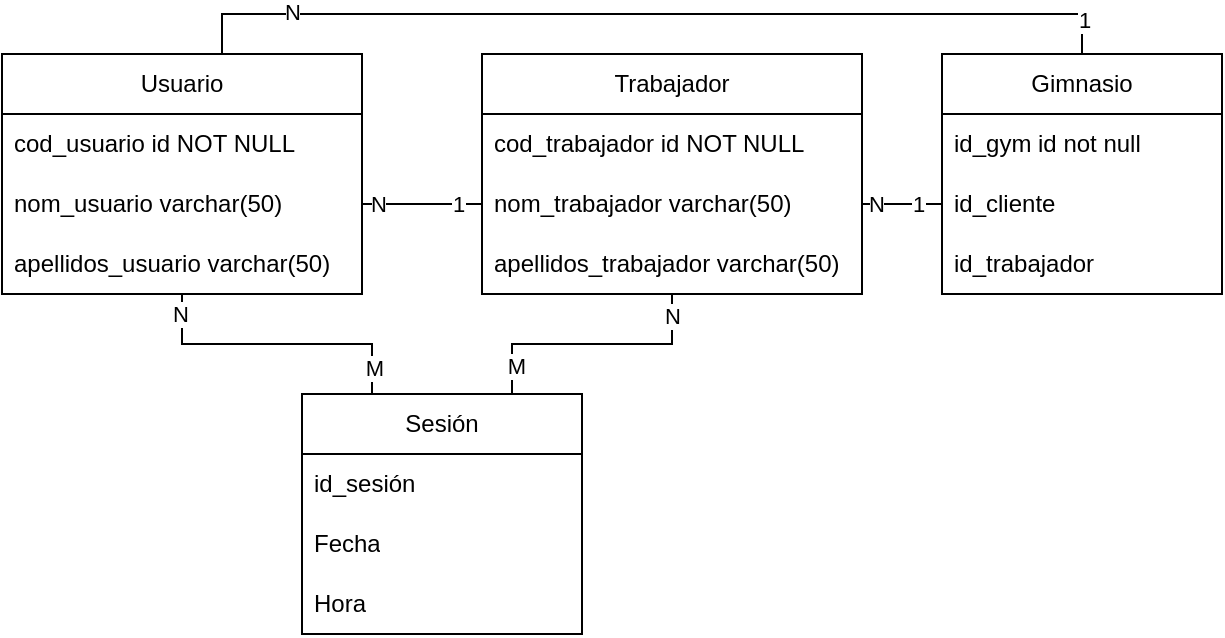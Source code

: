 <mxfile version="24.1.0" type="github">
  <diagram name="Página-1" id="F7BYFiG_lPrQ5hfkO6AL">
    <mxGraphModel dx="810" dy="451" grid="1" gridSize="10" guides="1" tooltips="1" connect="1" arrows="1" fold="1" page="1" pageScale="1" pageWidth="827" pageHeight="1169" math="0" shadow="0">
      <root>
        <mxCell id="0" />
        <mxCell id="1" parent="0" />
        <mxCell id="44VlRn7B5p0W6DuYbFLI-19" style="edgeStyle=orthogonalEdgeStyle;rounded=0;orthogonalLoop=1;jettySize=auto;html=1;entryX=0.25;entryY=0;entryDx=0;entryDy=0;endArrow=none;endFill=0;" edge="1" parent="1" source="44VlRn7B5p0W6DuYbFLI-1" target="44VlRn7B5p0W6DuYbFLI-9">
          <mxGeometry relative="1" as="geometry" />
        </mxCell>
        <mxCell id="44VlRn7B5p0W6DuYbFLI-24" value="N" style="edgeLabel;html=1;align=center;verticalAlign=middle;resizable=0;points=[];" vertex="1" connectable="0" parent="44VlRn7B5p0W6DuYbFLI-19">
          <mxGeometry x="-0.859" y="-1" relative="1" as="geometry">
            <mxPoint as="offset" />
          </mxGeometry>
        </mxCell>
        <mxCell id="44VlRn7B5p0W6DuYbFLI-25" value="M" style="edgeLabel;html=1;align=center;verticalAlign=middle;resizable=0;points=[];" vertex="1" connectable="0" parent="44VlRn7B5p0W6DuYbFLI-19">
          <mxGeometry x="0.821" y="1" relative="1" as="geometry">
            <mxPoint as="offset" />
          </mxGeometry>
        </mxCell>
        <mxCell id="44VlRn7B5p0W6DuYbFLI-22" style="edgeStyle=orthogonalEdgeStyle;rounded=0;orthogonalLoop=1;jettySize=auto;html=1;entryX=0.5;entryY=0;entryDx=0;entryDy=0;endArrow=none;endFill=0;" edge="1" parent="1" source="44VlRn7B5p0W6DuYbFLI-1" target="44VlRn7B5p0W6DuYbFLI-14">
          <mxGeometry relative="1" as="geometry">
            <Array as="points">
              <mxPoint x="160" y="210" />
              <mxPoint x="590" y="210" />
            </Array>
          </mxGeometry>
        </mxCell>
        <mxCell id="44VlRn7B5p0W6DuYbFLI-33" value="N" style="edgeLabel;html=1;align=center;verticalAlign=middle;resizable=0;points=[];" vertex="1" connectable="0" parent="44VlRn7B5p0W6DuYbFLI-22">
          <mxGeometry x="-0.765" y="1" relative="1" as="geometry">
            <mxPoint as="offset" />
          </mxGeometry>
        </mxCell>
        <mxCell id="44VlRn7B5p0W6DuYbFLI-34" value="1" style="edgeLabel;html=1;align=center;verticalAlign=middle;resizable=0;points=[];" vertex="1" connectable="0" parent="44VlRn7B5p0W6DuYbFLI-22">
          <mxGeometry x="0.928" y="1" relative="1" as="geometry">
            <mxPoint as="offset" />
          </mxGeometry>
        </mxCell>
        <mxCell id="44VlRn7B5p0W6DuYbFLI-1" value="Usuario" style="swimlane;fontStyle=0;childLayout=stackLayout;horizontal=1;startSize=30;horizontalStack=0;resizeParent=1;resizeParentMax=0;resizeLast=0;collapsible=1;marginBottom=0;whiteSpace=wrap;html=1;" vertex="1" parent="1">
          <mxGeometry x="50" y="230" width="180" height="120" as="geometry" />
        </mxCell>
        <mxCell id="44VlRn7B5p0W6DuYbFLI-2" value="cod_usuario id NOT NULL" style="text;strokeColor=none;fillColor=none;align=left;verticalAlign=middle;spacingLeft=4;spacingRight=4;overflow=hidden;points=[[0,0.5],[1,0.5]];portConstraint=eastwest;rotatable=0;whiteSpace=wrap;html=1;" vertex="1" parent="44VlRn7B5p0W6DuYbFLI-1">
          <mxGeometry y="30" width="180" height="30" as="geometry" />
        </mxCell>
        <mxCell id="44VlRn7B5p0W6DuYbFLI-3" value="nom_usuario varchar(50)" style="text;strokeColor=none;fillColor=none;align=left;verticalAlign=middle;spacingLeft=4;spacingRight=4;overflow=hidden;points=[[0,0.5],[1,0.5]];portConstraint=eastwest;rotatable=0;whiteSpace=wrap;html=1;" vertex="1" parent="44VlRn7B5p0W6DuYbFLI-1">
          <mxGeometry y="60" width="180" height="30" as="geometry" />
        </mxCell>
        <mxCell id="44VlRn7B5p0W6DuYbFLI-4" value="apellidos_usuario varchar(50)" style="text;strokeColor=none;fillColor=none;align=left;verticalAlign=middle;spacingLeft=4;spacingRight=4;overflow=hidden;points=[[0,0.5],[1,0.5]];portConstraint=eastwest;rotatable=0;whiteSpace=wrap;html=1;" vertex="1" parent="44VlRn7B5p0W6DuYbFLI-1">
          <mxGeometry y="90" width="180" height="30" as="geometry" />
        </mxCell>
        <mxCell id="44VlRn7B5p0W6DuYbFLI-20" style="edgeStyle=orthogonalEdgeStyle;rounded=0;orthogonalLoop=1;jettySize=auto;html=1;entryX=0.75;entryY=0;entryDx=0;entryDy=0;endArrow=none;endFill=0;" edge="1" parent="1" source="44VlRn7B5p0W6DuYbFLI-5" target="44VlRn7B5p0W6DuYbFLI-9">
          <mxGeometry relative="1" as="geometry" />
        </mxCell>
        <mxCell id="44VlRn7B5p0W6DuYbFLI-26" value="M" style="edgeLabel;html=1;align=center;verticalAlign=middle;resizable=0;points=[];" vertex="1" connectable="0" parent="44VlRn7B5p0W6DuYbFLI-20">
          <mxGeometry x="0.776" y="2" relative="1" as="geometry">
            <mxPoint as="offset" />
          </mxGeometry>
        </mxCell>
        <mxCell id="44VlRn7B5p0W6DuYbFLI-27" value="N" style="edgeLabel;html=1;align=center;verticalAlign=middle;resizable=0;points=[];" vertex="1" connectable="0" parent="44VlRn7B5p0W6DuYbFLI-20">
          <mxGeometry x="-0.828" relative="1" as="geometry">
            <mxPoint as="offset" />
          </mxGeometry>
        </mxCell>
        <mxCell id="44VlRn7B5p0W6DuYbFLI-5" value="Trabajador" style="swimlane;fontStyle=0;childLayout=stackLayout;horizontal=1;startSize=30;horizontalStack=0;resizeParent=1;resizeParentMax=0;resizeLast=0;collapsible=1;marginBottom=0;whiteSpace=wrap;html=1;" vertex="1" parent="1">
          <mxGeometry x="290" y="230" width="190" height="120" as="geometry" />
        </mxCell>
        <mxCell id="44VlRn7B5p0W6DuYbFLI-6" value="cod_trabajador id NOT NULL" style="text;strokeColor=none;fillColor=none;align=left;verticalAlign=middle;spacingLeft=4;spacingRight=4;overflow=hidden;points=[[0,0.5],[1,0.5]];portConstraint=eastwest;rotatable=0;whiteSpace=wrap;html=1;" vertex="1" parent="44VlRn7B5p0W6DuYbFLI-5">
          <mxGeometry y="30" width="190" height="30" as="geometry" />
        </mxCell>
        <mxCell id="44VlRn7B5p0W6DuYbFLI-7" value="nom_trabajador varchar(50)" style="text;strokeColor=none;fillColor=none;align=left;verticalAlign=middle;spacingLeft=4;spacingRight=4;overflow=hidden;points=[[0,0.5],[1,0.5]];portConstraint=eastwest;rotatable=0;whiteSpace=wrap;html=1;" vertex="1" parent="44VlRn7B5p0W6DuYbFLI-5">
          <mxGeometry y="60" width="190" height="30" as="geometry" />
        </mxCell>
        <mxCell id="44VlRn7B5p0W6DuYbFLI-8" value="apellidos_trabajador varchar(50)" style="text;strokeColor=none;fillColor=none;align=left;verticalAlign=middle;spacingLeft=4;spacingRight=4;overflow=hidden;points=[[0,0.5],[1,0.5]];portConstraint=eastwest;rotatable=0;whiteSpace=wrap;html=1;" vertex="1" parent="44VlRn7B5p0W6DuYbFLI-5">
          <mxGeometry y="90" width="190" height="30" as="geometry" />
        </mxCell>
        <mxCell id="44VlRn7B5p0W6DuYbFLI-9" value="Sesión" style="swimlane;fontStyle=0;childLayout=stackLayout;horizontal=1;startSize=30;horizontalStack=0;resizeParent=1;resizeParentMax=0;resizeLast=0;collapsible=1;marginBottom=0;whiteSpace=wrap;html=1;" vertex="1" parent="1">
          <mxGeometry x="200" y="400" width="140" height="120" as="geometry" />
        </mxCell>
        <mxCell id="44VlRn7B5p0W6DuYbFLI-10" value="id_sesión" style="text;strokeColor=none;fillColor=none;align=left;verticalAlign=middle;spacingLeft=4;spacingRight=4;overflow=hidden;points=[[0,0.5],[1,0.5]];portConstraint=eastwest;rotatable=0;whiteSpace=wrap;html=1;" vertex="1" parent="44VlRn7B5p0W6DuYbFLI-9">
          <mxGeometry y="30" width="140" height="30" as="geometry" />
        </mxCell>
        <mxCell id="44VlRn7B5p0W6DuYbFLI-11" value="Fecha" style="text;strokeColor=none;fillColor=none;align=left;verticalAlign=middle;spacingLeft=4;spacingRight=4;overflow=hidden;points=[[0,0.5],[1,0.5]];portConstraint=eastwest;rotatable=0;whiteSpace=wrap;html=1;" vertex="1" parent="44VlRn7B5p0W6DuYbFLI-9">
          <mxGeometry y="60" width="140" height="30" as="geometry" />
        </mxCell>
        <mxCell id="44VlRn7B5p0W6DuYbFLI-12" value="Hora" style="text;strokeColor=none;fillColor=none;align=left;verticalAlign=middle;spacingLeft=4;spacingRight=4;overflow=hidden;points=[[0,0.5],[1,0.5]];portConstraint=eastwest;rotatable=0;whiteSpace=wrap;html=1;" vertex="1" parent="44VlRn7B5p0W6DuYbFLI-9">
          <mxGeometry y="90" width="140" height="30" as="geometry" />
        </mxCell>
        <mxCell id="44VlRn7B5p0W6DuYbFLI-14" value="Gimnasio" style="swimlane;fontStyle=0;childLayout=stackLayout;horizontal=1;startSize=30;horizontalStack=0;resizeParent=1;resizeParentMax=0;resizeLast=0;collapsible=1;marginBottom=0;whiteSpace=wrap;html=1;" vertex="1" parent="1">
          <mxGeometry x="520" y="230" width="140" height="120" as="geometry" />
        </mxCell>
        <mxCell id="44VlRn7B5p0W6DuYbFLI-15" value="id_gym id not null" style="text;strokeColor=none;fillColor=none;align=left;verticalAlign=middle;spacingLeft=4;spacingRight=4;overflow=hidden;points=[[0,0.5],[1,0.5]];portConstraint=eastwest;rotatable=0;whiteSpace=wrap;html=1;" vertex="1" parent="44VlRn7B5p0W6DuYbFLI-14">
          <mxGeometry y="30" width="140" height="30" as="geometry" />
        </mxCell>
        <mxCell id="44VlRn7B5p0W6DuYbFLI-16" value="id_cliente&amp;nbsp;" style="text;strokeColor=none;fillColor=none;align=left;verticalAlign=middle;spacingLeft=4;spacingRight=4;overflow=hidden;points=[[0,0.5],[1,0.5]];portConstraint=eastwest;rotatable=0;whiteSpace=wrap;html=1;" vertex="1" parent="44VlRn7B5p0W6DuYbFLI-14">
          <mxGeometry y="60" width="140" height="30" as="geometry" />
        </mxCell>
        <mxCell id="44VlRn7B5p0W6DuYbFLI-17" value="id_trabajador" style="text;strokeColor=none;fillColor=none;align=left;verticalAlign=middle;spacingLeft=4;spacingRight=4;overflow=hidden;points=[[0,0.5],[1,0.5]];portConstraint=eastwest;rotatable=0;whiteSpace=wrap;html=1;" vertex="1" parent="44VlRn7B5p0W6DuYbFLI-14">
          <mxGeometry y="90" width="140" height="30" as="geometry" />
        </mxCell>
        <mxCell id="44VlRn7B5p0W6DuYbFLI-21" style="edgeStyle=orthogonalEdgeStyle;rounded=0;orthogonalLoop=1;jettySize=auto;html=1;entryX=0;entryY=0.5;entryDx=0;entryDy=0;endArrow=none;endFill=0;" edge="1" parent="1" source="44VlRn7B5p0W6DuYbFLI-7" target="44VlRn7B5p0W6DuYbFLI-16">
          <mxGeometry relative="1" as="geometry" />
        </mxCell>
        <mxCell id="44VlRn7B5p0W6DuYbFLI-35" value="N" style="edgeLabel;html=1;align=center;verticalAlign=middle;resizable=0;points=[];" vertex="1" connectable="0" parent="44VlRn7B5p0W6DuYbFLI-21">
          <mxGeometry x="-0.663" relative="1" as="geometry">
            <mxPoint as="offset" />
          </mxGeometry>
        </mxCell>
        <mxCell id="44VlRn7B5p0W6DuYbFLI-37" value="1" style="edgeLabel;html=1;align=center;verticalAlign=middle;resizable=0;points=[];" vertex="1" connectable="0" parent="44VlRn7B5p0W6DuYbFLI-21">
          <mxGeometry x="0.384" relative="1" as="geometry">
            <mxPoint as="offset" />
          </mxGeometry>
        </mxCell>
        <mxCell id="44VlRn7B5p0W6DuYbFLI-30" style="edgeStyle=orthogonalEdgeStyle;rounded=0;orthogonalLoop=1;jettySize=auto;html=1;entryX=1;entryY=0.5;entryDx=0;entryDy=0;endArrow=none;endFill=0;" edge="1" parent="1" source="44VlRn7B5p0W6DuYbFLI-7" target="44VlRn7B5p0W6DuYbFLI-3">
          <mxGeometry relative="1" as="geometry" />
        </mxCell>
        <mxCell id="44VlRn7B5p0W6DuYbFLI-31" value="1" style="edgeLabel;html=1;align=center;verticalAlign=middle;resizable=0;points=[];" vertex="1" connectable="0" parent="44VlRn7B5p0W6DuYbFLI-30">
          <mxGeometry x="-0.603" relative="1" as="geometry">
            <mxPoint as="offset" />
          </mxGeometry>
        </mxCell>
        <mxCell id="44VlRn7B5p0W6DuYbFLI-32" value="N" style="edgeLabel;html=1;align=center;verticalAlign=middle;resizable=0;points=[];" vertex="1" connectable="0" parent="44VlRn7B5p0W6DuYbFLI-30">
          <mxGeometry x="0.75" relative="1" as="geometry">
            <mxPoint as="offset" />
          </mxGeometry>
        </mxCell>
      </root>
    </mxGraphModel>
  </diagram>
</mxfile>
